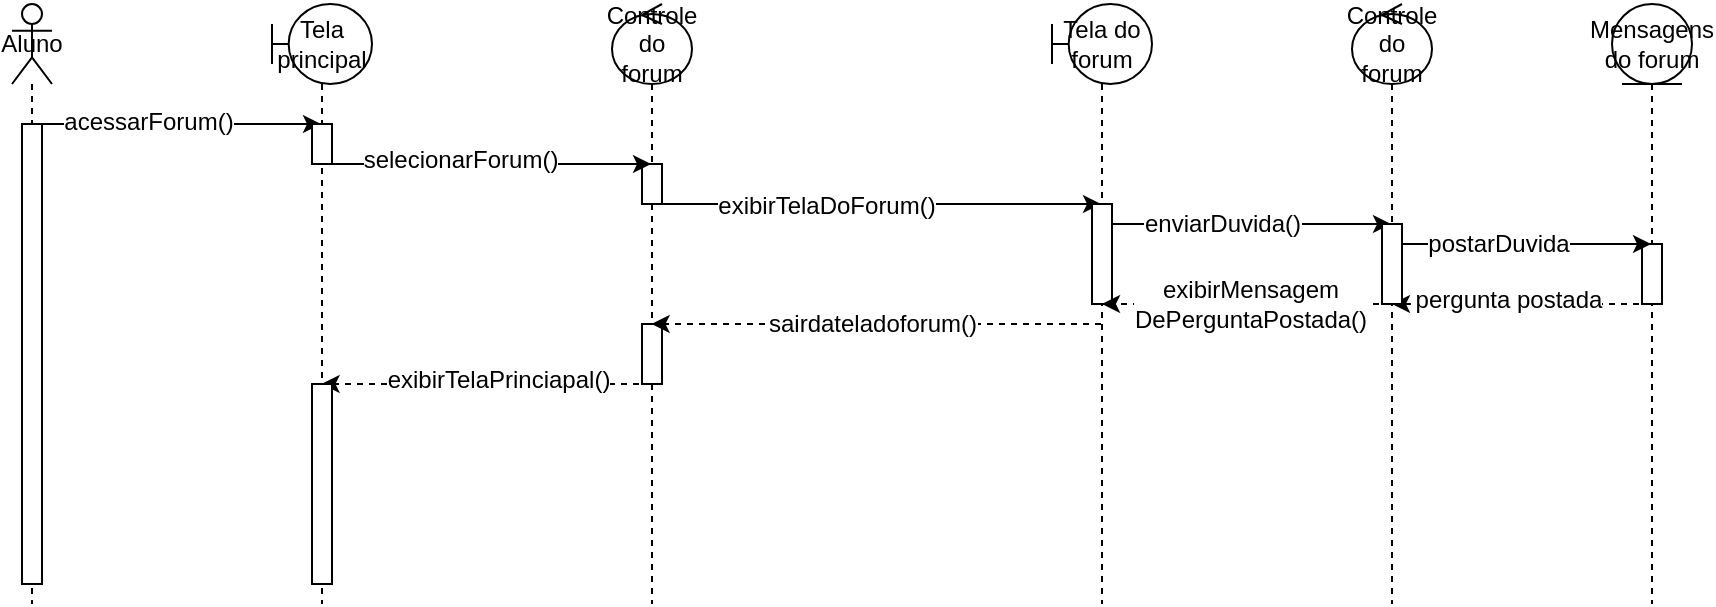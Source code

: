 <mxfile version="24.8.3">
  <diagram name="Page-1" id="2YBvvXClWsGukQMizWep">
    <mxGraphModel dx="2568" dy="449" grid="1" gridSize="10" guides="1" tooltips="1" connect="1" arrows="1" fold="1" page="1" pageScale="1" pageWidth="850" pageHeight="1100" math="0" shadow="0">
      <root>
        <mxCell id="0" />
        <mxCell id="1" parent="0" />
        <mxCell id="Ie5lqox411RUI8sR516d-4" style="edgeStyle=orthogonalEdgeStyle;rounded=0;orthogonalLoop=1;jettySize=auto;html=1;curved=0;fontFamily=Helvetica;fontSize=12;fontColor=default;" edge="1" parent="1" source="Ie5lqox411RUI8sR516d-1" target="Ie5lqox411RUI8sR516d-3">
          <mxGeometry relative="1" as="geometry">
            <Array as="points">
              <mxPoint x="-1590" y="80" />
              <mxPoint x="-1590" y="80" />
            </Array>
          </mxGeometry>
        </mxCell>
        <mxCell id="Ie5lqox411RUI8sR516d-5" value="acessarForum()" style="edgeLabel;html=1;align=center;verticalAlign=middle;resizable=0;points=[];strokeColor=default;fontFamily=Helvetica;fontSize=12;fontColor=default;fillColor=default;" vertex="1" connectable="0" parent="Ie5lqox411RUI8sR516d-4">
          <mxGeometry x="-0.206" y="1" relative="1" as="geometry">
            <mxPoint as="offset" />
          </mxGeometry>
        </mxCell>
        <mxCell id="Ie5lqox411RUI8sR516d-1" value="Aluno" style="shape=umlLifeline;perimeter=lifelinePerimeter;whiteSpace=wrap;html=1;container=1;dropTarget=0;collapsible=0;recursiveResize=0;outlineConnect=0;portConstraint=eastwest;newEdgeStyle={&quot;curved&quot;:0,&quot;rounded&quot;:0};participant=umlActor;strokeColor=default;align=center;verticalAlign=middle;fontFamily=Helvetica;fontSize=12;fontColor=default;fillColor=default;" vertex="1" parent="1">
          <mxGeometry x="-1660" y="20" width="20" height="300" as="geometry" />
        </mxCell>
        <mxCell id="Ie5lqox411RUI8sR516d-37" value="" style="html=1;points=[[0,0,0,0,5],[0,1,0,0,-5],[1,0,0,0,5],[1,1,0,0,-5]];perimeter=orthogonalPerimeter;outlineConnect=0;targetShapes=umlLifeline;portConstraint=eastwest;newEdgeStyle={&quot;curved&quot;:0,&quot;rounded&quot;:0};strokeColor=default;align=center;verticalAlign=middle;fontFamily=Helvetica;fontSize=12;fontColor=default;fillColor=default;" vertex="1" parent="Ie5lqox411RUI8sR516d-1">
          <mxGeometry x="5" y="60" width="10" height="230" as="geometry" />
        </mxCell>
        <mxCell id="Ie5lqox411RUI8sR516d-8" style="edgeStyle=orthogonalEdgeStyle;rounded=0;orthogonalLoop=1;jettySize=auto;html=1;curved=0;fontFamily=Helvetica;fontSize=12;fontColor=default;" edge="1" parent="1" source="Ie5lqox411RUI8sR516d-2" target="Ie5lqox411RUI8sR516d-9">
          <mxGeometry relative="1" as="geometry">
            <mxPoint x="-1250" y="170" as="targetPoint" />
            <Array as="points">
              <mxPoint x="-1290" y="120" />
              <mxPoint x="-1290" y="120" />
            </Array>
          </mxGeometry>
        </mxCell>
        <mxCell id="Ie5lqox411RUI8sR516d-10" value="exibirTelaDoForum()" style="edgeLabel;html=1;align=center;verticalAlign=middle;resizable=0;points=[];strokeColor=default;fontFamily=Helvetica;fontSize=12;fontColor=default;fillColor=default;" vertex="1" connectable="0" parent="Ie5lqox411RUI8sR516d-8">
          <mxGeometry x="-0.225" y="-1" relative="1" as="geometry">
            <mxPoint as="offset" />
          </mxGeometry>
        </mxCell>
        <mxCell id="Ie5lqox411RUI8sR516d-35" style="edgeStyle=orthogonalEdgeStyle;rounded=0;orthogonalLoop=1;jettySize=auto;html=1;curved=0;fontFamily=Helvetica;fontSize=12;fontColor=default;dashed=1;" edge="1" parent="1">
          <mxGeometry relative="1" as="geometry">
            <mxPoint x="-1340.5" y="210" as="sourcePoint" />
            <mxPoint x="-1505.214" y="210" as="targetPoint" />
            <Array as="points">
              <mxPoint x="-1420" y="210" />
              <mxPoint x="-1420" y="210" />
            </Array>
          </mxGeometry>
        </mxCell>
        <mxCell id="Ie5lqox411RUI8sR516d-36" value="exibirTelaPrinciapal()" style="edgeLabel;html=1;align=center;verticalAlign=middle;resizable=0;points=[];strokeColor=default;fontFamily=Helvetica;fontSize=12;fontColor=default;fillColor=default;" vertex="1" connectable="0" parent="Ie5lqox411RUI8sR516d-35">
          <mxGeometry x="-0.064" y="-2" relative="1" as="geometry">
            <mxPoint as="offset" />
          </mxGeometry>
        </mxCell>
        <mxCell id="Ie5lqox411RUI8sR516d-2" value="Controle do forum" style="shape=umlLifeline;perimeter=lifelinePerimeter;whiteSpace=wrap;html=1;container=1;dropTarget=0;collapsible=0;recursiveResize=0;outlineConnect=0;portConstraint=eastwest;newEdgeStyle={&quot;curved&quot;:0,&quot;rounded&quot;:0};participant=umlControl;strokeColor=default;align=center;verticalAlign=middle;fontFamily=Helvetica;fontSize=12;fontColor=default;fillColor=default;" vertex="1" parent="1">
          <mxGeometry x="-1360" y="20" width="40" height="300" as="geometry" />
        </mxCell>
        <mxCell id="Ie5lqox411RUI8sR516d-41" value="" style="html=1;points=[[0,0,0,0,5],[0,1,0,0,-5],[1,0,0,0,5],[1,1,0,0,-5]];perimeter=orthogonalPerimeter;outlineConnect=0;targetShapes=umlLifeline;portConstraint=eastwest;newEdgeStyle={&quot;curved&quot;:0,&quot;rounded&quot;:0};strokeColor=default;align=center;verticalAlign=middle;fontFamily=Helvetica;fontSize=12;fontColor=default;fillColor=default;" vertex="1" parent="Ie5lqox411RUI8sR516d-2">
          <mxGeometry x="15" y="80" width="10" height="20" as="geometry" />
        </mxCell>
        <mxCell id="Ie5lqox411RUI8sR516d-46" value="" style="html=1;points=[[0,0,0,0,5],[0,1,0,0,-5],[1,0,0,0,5],[1,1,0,0,-5]];perimeter=orthogonalPerimeter;outlineConnect=0;targetShapes=umlLifeline;portConstraint=eastwest;newEdgeStyle={&quot;curved&quot;:0,&quot;rounded&quot;:0};strokeColor=default;align=center;verticalAlign=middle;fontFamily=Helvetica;fontSize=12;fontColor=default;fillColor=default;" vertex="1" parent="Ie5lqox411RUI8sR516d-2">
          <mxGeometry x="15" y="160" width="10" height="30" as="geometry" />
        </mxCell>
        <mxCell id="Ie5lqox411RUI8sR516d-6" style="edgeStyle=orthogonalEdgeStyle;rounded=0;orthogonalLoop=1;jettySize=auto;html=1;curved=0;fontFamily=Helvetica;fontSize=12;fontColor=default;" edge="1" parent="1" source="Ie5lqox411RUI8sR516d-3" target="Ie5lqox411RUI8sR516d-2">
          <mxGeometry relative="1" as="geometry">
            <Array as="points">
              <mxPoint x="-1450" y="100" />
              <mxPoint x="-1450" y="100" />
            </Array>
          </mxGeometry>
        </mxCell>
        <mxCell id="Ie5lqox411RUI8sR516d-7" value="selecionarForum()" style="edgeLabel;html=1;align=center;verticalAlign=middle;resizable=0;points=[];strokeColor=default;fontFamily=Helvetica;fontSize=12;fontColor=default;fillColor=default;" vertex="1" connectable="0" parent="Ie5lqox411RUI8sR516d-6">
          <mxGeometry x="-0.161" y="2" relative="1" as="geometry">
            <mxPoint as="offset" />
          </mxGeometry>
        </mxCell>
        <mxCell id="Ie5lqox411RUI8sR516d-3" value="Tela principal" style="shape=umlLifeline;perimeter=lifelinePerimeter;whiteSpace=wrap;html=1;container=1;dropTarget=0;collapsible=0;recursiveResize=0;outlineConnect=0;portConstraint=eastwest;newEdgeStyle={&quot;curved&quot;:0,&quot;rounded&quot;:0};participant=umlBoundary;strokeColor=default;align=center;verticalAlign=middle;fontFamily=Helvetica;fontSize=12;fontColor=default;fillColor=default;" vertex="1" parent="1">
          <mxGeometry x="-1530" y="20" width="50" height="300" as="geometry" />
        </mxCell>
        <mxCell id="Ie5lqox411RUI8sR516d-40" value="" style="html=1;points=[[0,0,0,0,5],[0,1,0,0,-5],[1,0,0,0,5],[1,1,0,0,-5]];perimeter=orthogonalPerimeter;outlineConnect=0;targetShapes=umlLifeline;portConstraint=eastwest;newEdgeStyle={&quot;curved&quot;:0,&quot;rounded&quot;:0};strokeColor=default;align=center;verticalAlign=middle;fontFamily=Helvetica;fontSize=12;fontColor=default;fillColor=default;" vertex="1" parent="Ie5lqox411RUI8sR516d-3">
          <mxGeometry x="20" y="60" width="10" height="20" as="geometry" />
        </mxCell>
        <mxCell id="Ie5lqox411RUI8sR516d-47" value="" style="html=1;points=[[0,0,0,0,5],[0,1,0,0,-5],[1,0,0,0,5],[1,1,0,0,-5]];perimeter=orthogonalPerimeter;outlineConnect=0;targetShapes=umlLifeline;portConstraint=eastwest;newEdgeStyle={&quot;curved&quot;:0,&quot;rounded&quot;:0};strokeColor=default;align=center;verticalAlign=middle;fontFamily=Helvetica;fontSize=12;fontColor=default;fillColor=default;" vertex="1" parent="Ie5lqox411RUI8sR516d-3">
          <mxGeometry x="20" y="190" width="10" height="100" as="geometry" />
        </mxCell>
        <mxCell id="Ie5lqox411RUI8sR516d-15" style="edgeStyle=orthogonalEdgeStyle;rounded=0;orthogonalLoop=1;jettySize=auto;html=1;curved=0;fontFamily=Helvetica;fontSize=12;fontColor=default;" edge="1" parent="1" source="Ie5lqox411RUI8sR516d-9" target="Ie5lqox411RUI8sR516d-12">
          <mxGeometry relative="1" as="geometry">
            <Array as="points">
              <mxPoint x="-1050" y="130" />
              <mxPoint x="-1050" y="130" />
            </Array>
          </mxGeometry>
        </mxCell>
        <mxCell id="Ie5lqox411RUI8sR516d-16" value="enviarDuvida()" style="edgeLabel;html=1;align=center;verticalAlign=middle;resizable=0;points=[];strokeColor=default;fontFamily=Helvetica;fontSize=12;fontColor=default;fillColor=default;" vertex="1" connectable="0" parent="Ie5lqox411RUI8sR516d-15">
          <mxGeometry x="-0.167" relative="1" as="geometry">
            <mxPoint as="offset" />
          </mxGeometry>
        </mxCell>
        <mxCell id="Ie5lqox411RUI8sR516d-33" style="edgeStyle=orthogonalEdgeStyle;rounded=0;orthogonalLoop=1;jettySize=auto;html=1;curved=0;fontFamily=Helvetica;fontSize=12;fontColor=default;dashed=1;" edge="1" parent="1">
          <mxGeometry relative="1" as="geometry">
            <mxPoint x="-1115.5" y="180" as="sourcePoint" />
            <mxPoint x="-1340.214" y="180" as="targetPoint" />
            <Array as="points">
              <mxPoint x="-1230" y="180" />
              <mxPoint x="-1230" y="180" />
            </Array>
          </mxGeometry>
        </mxCell>
        <mxCell id="Ie5lqox411RUI8sR516d-34" value="sairdateladoforum()" style="edgeLabel;html=1;align=center;verticalAlign=middle;resizable=0;points=[];strokeColor=default;fontFamily=Helvetica;fontSize=12;fontColor=default;fillColor=default;" vertex="1" connectable="0" parent="Ie5lqox411RUI8sR516d-33">
          <mxGeometry x="-0.116" relative="1" as="geometry">
            <mxPoint x="-15" as="offset" />
          </mxGeometry>
        </mxCell>
        <mxCell id="Ie5lqox411RUI8sR516d-9" value="Tela do forum" style="shape=umlLifeline;perimeter=lifelinePerimeter;whiteSpace=wrap;html=1;container=1;dropTarget=0;collapsible=0;recursiveResize=0;outlineConnect=0;portConstraint=eastwest;newEdgeStyle={&quot;curved&quot;:0,&quot;rounded&quot;:0};participant=umlBoundary;strokeColor=default;align=center;verticalAlign=middle;fontFamily=Helvetica;fontSize=12;fontColor=default;fillColor=default;" vertex="1" parent="1">
          <mxGeometry x="-1140" y="20" width="50" height="300" as="geometry" />
        </mxCell>
        <mxCell id="Ie5lqox411RUI8sR516d-42" value="" style="html=1;points=[[0,0,0,0,5],[0,1,0,0,-5],[1,0,0,0,5],[1,1,0,0,-5]];perimeter=orthogonalPerimeter;outlineConnect=0;targetShapes=umlLifeline;portConstraint=eastwest;newEdgeStyle={&quot;curved&quot;:0,&quot;rounded&quot;:0};strokeColor=default;align=center;verticalAlign=middle;fontFamily=Helvetica;fontSize=12;fontColor=default;fillColor=default;" vertex="1" parent="Ie5lqox411RUI8sR516d-9">
          <mxGeometry x="20" y="100" width="10" height="50" as="geometry" />
        </mxCell>
        <mxCell id="Ie5lqox411RUI8sR516d-19" style="edgeStyle=orthogonalEdgeStyle;rounded=0;orthogonalLoop=1;jettySize=auto;html=1;curved=0;fontFamily=Helvetica;fontSize=12;fontColor=default;dashed=1;" edge="1" parent="1" source="Ie5lqox411RUI8sR516d-11" target="Ie5lqox411RUI8sR516d-12">
          <mxGeometry relative="1" as="geometry">
            <Array as="points">
              <mxPoint x="-950" y="170" />
              <mxPoint x="-950" y="170" />
            </Array>
          </mxGeometry>
        </mxCell>
        <mxCell id="Ie5lqox411RUI8sR516d-20" value="pergunta postada" style="edgeLabel;html=1;align=center;verticalAlign=middle;resizable=0;points=[];strokeColor=default;fontFamily=Helvetica;fontSize=12;fontColor=default;fillColor=default;" vertex="1" connectable="0" parent="Ie5lqox411RUI8sR516d-19">
          <mxGeometry x="0.152" y="-2" relative="1" as="geometry">
            <mxPoint x="3" as="offset" />
          </mxGeometry>
        </mxCell>
        <mxCell id="Ie5lqox411RUI8sR516d-11" value="Mensagens do forum" style="shape=umlLifeline;perimeter=lifelinePerimeter;whiteSpace=wrap;html=1;container=1;dropTarget=0;collapsible=0;recursiveResize=0;outlineConnect=0;portConstraint=eastwest;newEdgeStyle={&quot;curved&quot;:0,&quot;rounded&quot;:0};participant=umlEntity;strokeColor=default;align=center;verticalAlign=middle;fontFamily=Helvetica;fontSize=12;fontColor=default;fillColor=default;" vertex="1" parent="1">
          <mxGeometry x="-860" y="20" width="40" height="300" as="geometry" />
        </mxCell>
        <mxCell id="Ie5lqox411RUI8sR516d-44" value="" style="html=1;points=[[0,0,0,0,5],[0,1,0,0,-5],[1,0,0,0,5],[1,1,0,0,-5]];perimeter=orthogonalPerimeter;outlineConnect=0;targetShapes=umlLifeline;portConstraint=eastwest;newEdgeStyle={&quot;curved&quot;:0,&quot;rounded&quot;:0};strokeColor=default;align=center;verticalAlign=middle;fontFamily=Helvetica;fontSize=12;fontColor=default;fillColor=default;" vertex="1" parent="Ie5lqox411RUI8sR516d-11">
          <mxGeometry x="15" y="120" width="10" height="30" as="geometry" />
        </mxCell>
        <mxCell id="Ie5lqox411RUI8sR516d-17" style="edgeStyle=orthogonalEdgeStyle;rounded=0;orthogonalLoop=1;jettySize=auto;html=1;curved=0;fontFamily=Helvetica;fontSize=12;fontColor=default;" edge="1" parent="1" source="Ie5lqox411RUI8sR516d-12" target="Ie5lqox411RUI8sR516d-11">
          <mxGeometry relative="1" as="geometry">
            <Array as="points">
              <mxPoint x="-930" y="140" />
              <mxPoint x="-930" y="140" />
            </Array>
          </mxGeometry>
        </mxCell>
        <mxCell id="Ie5lqox411RUI8sR516d-18" value="postarDuvida" style="edgeLabel;html=1;align=center;verticalAlign=middle;resizable=0;points=[];strokeColor=default;fontFamily=Helvetica;fontSize=12;fontColor=default;fillColor=default;" vertex="1" connectable="0" parent="Ie5lqox411RUI8sR516d-17">
          <mxGeometry x="-0.184" relative="1" as="geometry">
            <mxPoint as="offset" />
          </mxGeometry>
        </mxCell>
        <mxCell id="Ie5lqox411RUI8sR516d-21" style="edgeStyle=orthogonalEdgeStyle;rounded=0;orthogonalLoop=1;jettySize=auto;html=1;curved=0;fontFamily=Helvetica;fontSize=12;fontColor=default;dashed=1;" edge="1" parent="1" source="Ie5lqox411RUI8sR516d-12" target="Ie5lqox411RUI8sR516d-9">
          <mxGeometry relative="1" as="geometry" />
        </mxCell>
        <mxCell id="Ie5lqox411RUI8sR516d-22" value="exibirMensagem&lt;div&gt;DePerguntaPostada()&lt;/div&gt;" style="edgeLabel;html=1;align=center;verticalAlign=middle;resizable=0;points=[];strokeColor=default;fontFamily=Helvetica;fontSize=12;fontColor=default;fillColor=default;" vertex="1" connectable="0" parent="Ie5lqox411RUI8sR516d-21">
          <mxGeometry x="0.221" y="-1" relative="1" as="geometry">
            <mxPoint x="17" y="1" as="offset" />
          </mxGeometry>
        </mxCell>
        <mxCell id="Ie5lqox411RUI8sR516d-12" value="Controle do forum" style="shape=umlLifeline;perimeter=lifelinePerimeter;whiteSpace=wrap;html=1;container=1;dropTarget=0;collapsible=0;recursiveResize=0;outlineConnect=0;portConstraint=eastwest;newEdgeStyle={&quot;curved&quot;:0,&quot;rounded&quot;:0};participant=umlControl;strokeColor=default;align=center;verticalAlign=middle;fontFamily=Helvetica;fontSize=12;fontColor=default;fillColor=default;" vertex="1" parent="1">
          <mxGeometry x="-990" y="20" width="40" height="300" as="geometry" />
        </mxCell>
        <mxCell id="Ie5lqox411RUI8sR516d-43" value="" style="html=1;points=[[0,0,0,0,5],[0,1,0,0,-5],[1,0,0,0,5],[1,1,0,0,-5]];perimeter=orthogonalPerimeter;outlineConnect=0;targetShapes=umlLifeline;portConstraint=eastwest;newEdgeStyle={&quot;curved&quot;:0,&quot;rounded&quot;:0};strokeColor=default;align=center;verticalAlign=middle;fontFamily=Helvetica;fontSize=12;fontColor=default;fillColor=default;" vertex="1" parent="Ie5lqox411RUI8sR516d-12">
          <mxGeometry x="15" y="110" width="10" height="40" as="geometry" />
        </mxCell>
      </root>
    </mxGraphModel>
  </diagram>
</mxfile>

